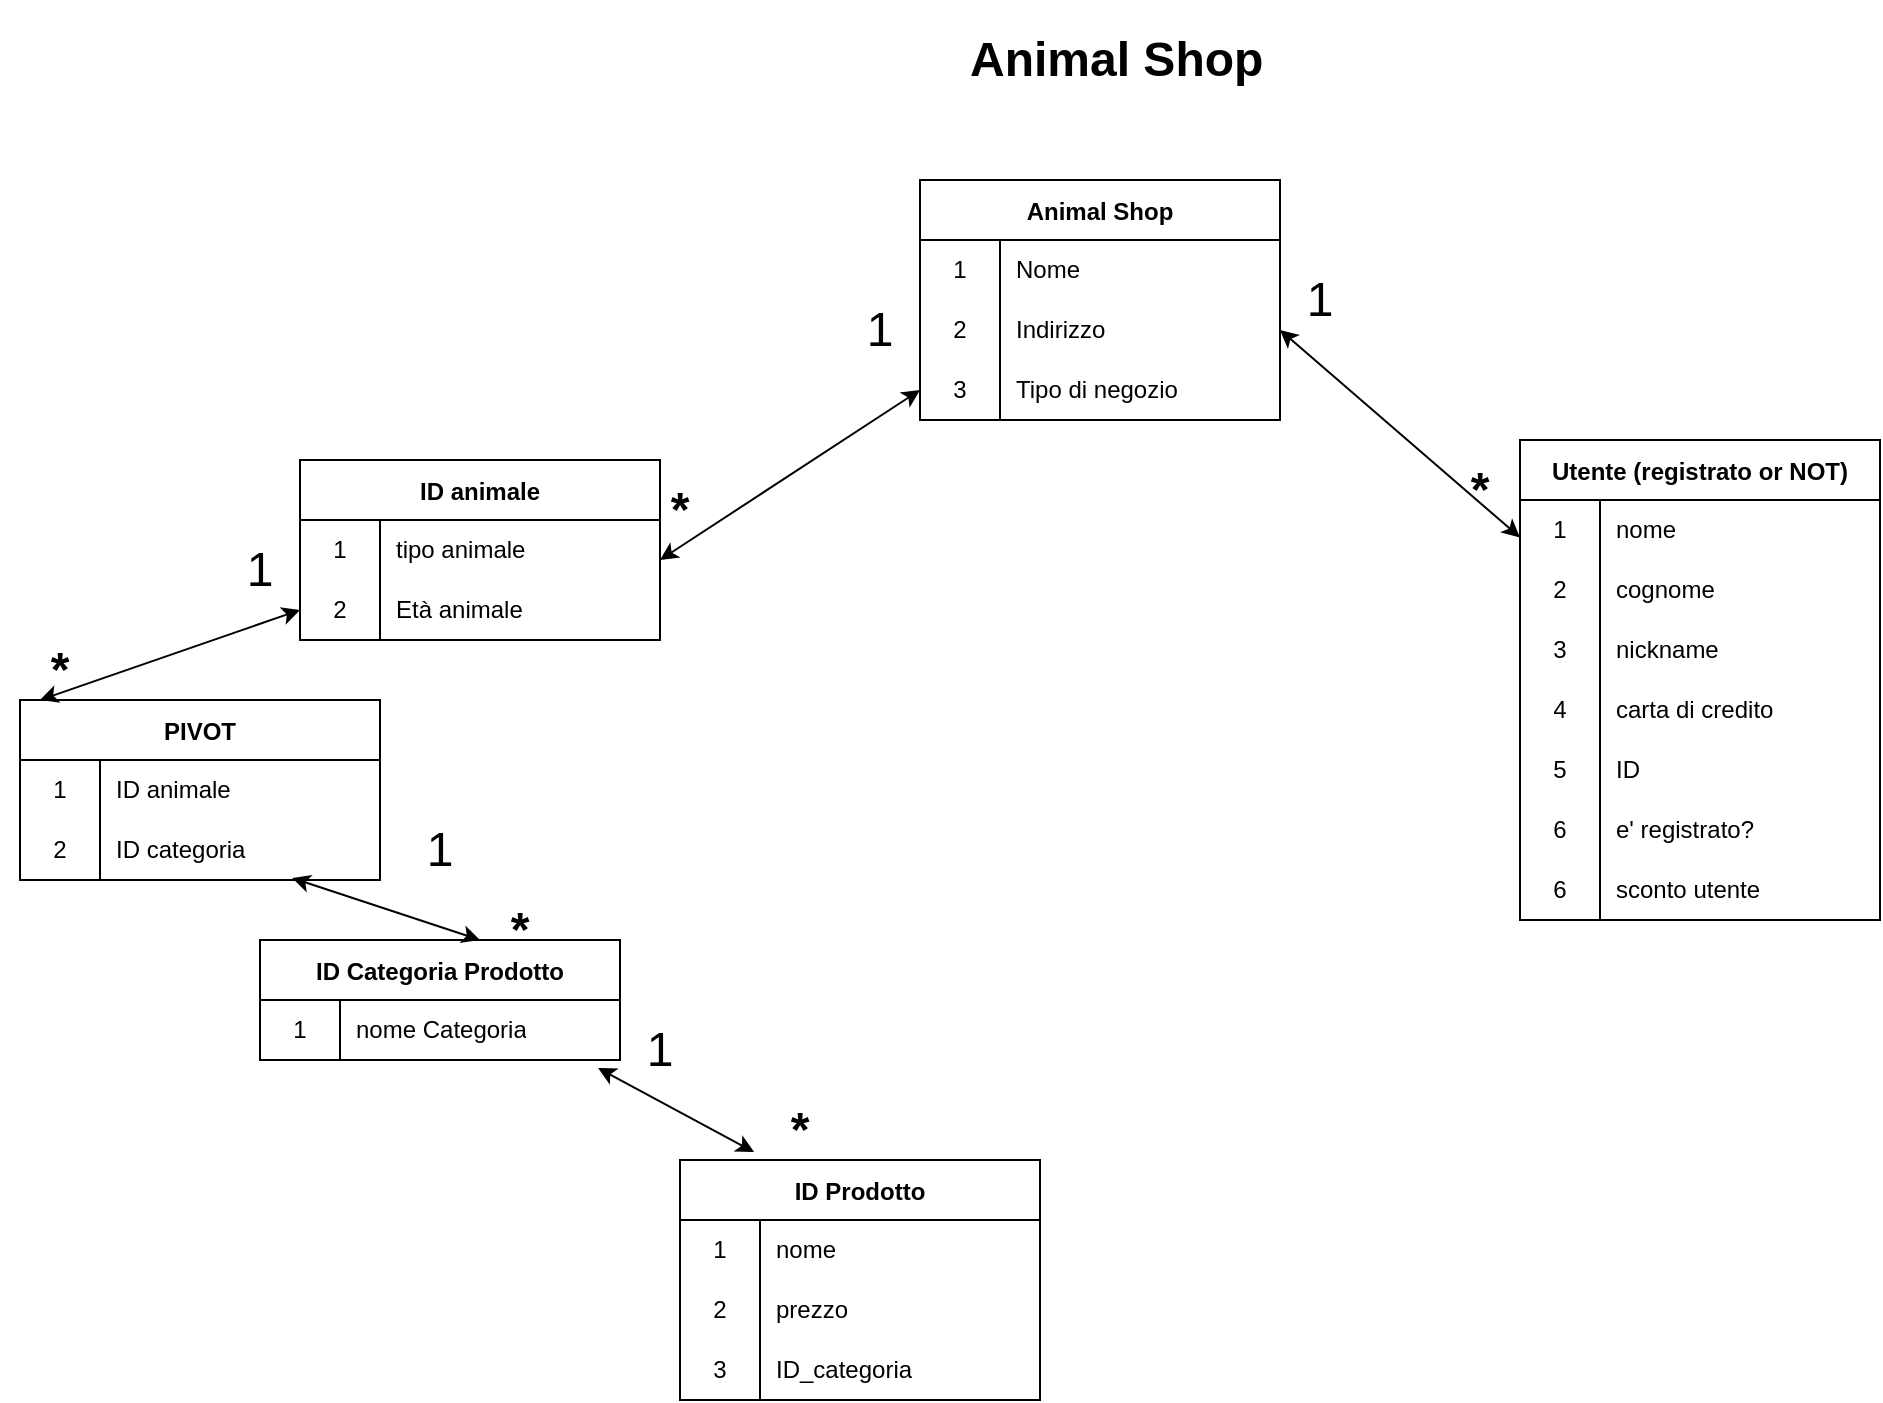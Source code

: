<mxfile version="18.0.2" type="device"><diagram id="VwlVxi9vsbD_r4w4OB-D" name="Page-1"><mxGraphModel dx="1422" dy="697" grid="1" gridSize="10" guides="1" tooltips="1" connect="1" arrows="1" fold="1" page="1" pageScale="1" pageWidth="2339" pageHeight="3300" math="0" shadow="0"><root><mxCell id="0"/><mxCell id="1" parent="0"/><mxCell id="WOV4hWatolYglv2_j3O4-1" value="Animal Shop" style="shape=table;startSize=30;container=1;collapsible=0;childLayout=tableLayout;fixedRows=1;rowLines=0;fontStyle=1;" vertex="1" parent="1"><mxGeometry x="520" y="120" width="180" height="120" as="geometry"/></mxCell><mxCell id="WOV4hWatolYglv2_j3O4-2" value="" style="shape=tableRow;horizontal=0;startSize=0;swimlaneHead=0;swimlaneBody=0;top=0;left=0;bottom=0;right=0;collapsible=0;dropTarget=0;fillColor=none;points=[[0,0.5],[1,0.5]];portConstraint=eastwest;" vertex="1" parent="WOV4hWatolYglv2_j3O4-1"><mxGeometry y="30" width="180" height="30" as="geometry"/></mxCell><mxCell id="WOV4hWatolYglv2_j3O4-3" value="1" style="shape=partialRectangle;html=1;whiteSpace=wrap;connectable=0;fillColor=none;top=0;left=0;bottom=0;right=0;overflow=hidden;pointerEvents=1;" vertex="1" parent="WOV4hWatolYglv2_j3O4-2"><mxGeometry width="40" height="30" as="geometry"><mxRectangle width="40" height="30" as="alternateBounds"/></mxGeometry></mxCell><mxCell id="WOV4hWatolYglv2_j3O4-4" value="Nome" style="shape=partialRectangle;html=1;whiteSpace=wrap;connectable=0;fillColor=none;top=0;left=0;bottom=0;right=0;align=left;spacingLeft=6;overflow=hidden;" vertex="1" parent="WOV4hWatolYglv2_j3O4-2"><mxGeometry x="40" width="140" height="30" as="geometry"><mxRectangle width="140" height="30" as="alternateBounds"/></mxGeometry></mxCell><mxCell id="WOV4hWatolYglv2_j3O4-5" value="" style="shape=tableRow;horizontal=0;startSize=0;swimlaneHead=0;swimlaneBody=0;top=0;left=0;bottom=0;right=0;collapsible=0;dropTarget=0;fillColor=none;points=[[0,0.5],[1,0.5]];portConstraint=eastwest;" vertex="1" parent="WOV4hWatolYglv2_j3O4-1"><mxGeometry y="60" width="180" height="30" as="geometry"/></mxCell><mxCell id="WOV4hWatolYglv2_j3O4-6" value="2" style="shape=partialRectangle;html=1;whiteSpace=wrap;connectable=0;fillColor=none;top=0;left=0;bottom=0;right=0;overflow=hidden;" vertex="1" parent="WOV4hWatolYglv2_j3O4-5"><mxGeometry width="40" height="30" as="geometry"><mxRectangle width="40" height="30" as="alternateBounds"/></mxGeometry></mxCell><mxCell id="WOV4hWatolYglv2_j3O4-7" value="Indirizzo" style="shape=partialRectangle;html=1;whiteSpace=wrap;connectable=0;fillColor=none;top=0;left=0;bottom=0;right=0;align=left;spacingLeft=6;overflow=hidden;" vertex="1" parent="WOV4hWatolYglv2_j3O4-5"><mxGeometry x="40" width="140" height="30" as="geometry"><mxRectangle width="140" height="30" as="alternateBounds"/></mxGeometry></mxCell><mxCell id="WOV4hWatolYglv2_j3O4-8" value="" style="shape=tableRow;horizontal=0;startSize=0;swimlaneHead=0;swimlaneBody=0;top=0;left=0;bottom=0;right=0;collapsible=0;dropTarget=0;fillColor=none;points=[[0,0.5],[1,0.5]];portConstraint=eastwest;" vertex="1" parent="WOV4hWatolYglv2_j3O4-1"><mxGeometry y="90" width="180" height="30" as="geometry"/></mxCell><mxCell id="WOV4hWatolYglv2_j3O4-9" value="3" style="shape=partialRectangle;html=1;whiteSpace=wrap;connectable=0;fillColor=none;top=0;left=0;bottom=0;right=0;overflow=hidden;" vertex="1" parent="WOV4hWatolYglv2_j3O4-8"><mxGeometry width="40" height="30" as="geometry"><mxRectangle width="40" height="30" as="alternateBounds"/></mxGeometry></mxCell><mxCell id="WOV4hWatolYglv2_j3O4-10" value="Tipo di negozio" style="shape=partialRectangle;html=1;whiteSpace=wrap;connectable=0;fillColor=none;top=0;left=0;bottom=0;right=0;align=left;spacingLeft=6;overflow=hidden;" vertex="1" parent="WOV4hWatolYglv2_j3O4-8"><mxGeometry x="40" width="140" height="30" as="geometry"><mxRectangle width="140" height="30" as="alternateBounds"/></mxGeometry></mxCell><mxCell id="WOV4hWatolYglv2_j3O4-11" value="&lt;h1&gt;Animal Shop&lt;/h1&gt;&lt;p&gt;&lt;br&gt;&lt;/p&gt;" style="text;html=1;strokeColor=none;fillColor=none;spacing=5;spacingTop=-20;whiteSpace=wrap;overflow=hidden;rounded=0;" vertex="1" parent="1"><mxGeometry x="540" y="40" width="190" height="40" as="geometry"/></mxCell><mxCell id="WOV4hWatolYglv2_j3O4-12" value="ID Categoria Prodotto" style="shape=table;startSize=30;container=1;collapsible=0;childLayout=tableLayout;fixedRows=1;rowLines=0;fontStyle=1;" vertex="1" parent="1"><mxGeometry x="190" y="500" width="180" height="60" as="geometry"/></mxCell><mxCell id="WOV4hWatolYglv2_j3O4-13" value="" style="shape=tableRow;horizontal=0;startSize=0;swimlaneHead=0;swimlaneBody=0;top=0;left=0;bottom=0;right=0;collapsible=0;dropTarget=0;fillColor=none;points=[[0,0.5],[1,0.5]];portConstraint=eastwest;" vertex="1" parent="WOV4hWatolYglv2_j3O4-12"><mxGeometry y="30" width="180" height="30" as="geometry"/></mxCell><mxCell id="WOV4hWatolYglv2_j3O4-14" value="1" style="shape=partialRectangle;html=1;whiteSpace=wrap;connectable=0;fillColor=none;top=0;left=0;bottom=0;right=0;overflow=hidden;pointerEvents=1;" vertex="1" parent="WOV4hWatolYglv2_j3O4-13"><mxGeometry width="40" height="30" as="geometry"><mxRectangle width="40" height="30" as="alternateBounds"/></mxGeometry></mxCell><mxCell id="WOV4hWatolYglv2_j3O4-15" value="nome Categoria" style="shape=partialRectangle;html=1;whiteSpace=wrap;connectable=0;fillColor=none;top=0;left=0;bottom=0;right=0;align=left;spacingLeft=6;overflow=hidden;" vertex="1" parent="WOV4hWatolYglv2_j3O4-13"><mxGeometry x="40" width="140" height="30" as="geometry"><mxRectangle width="140" height="30" as="alternateBounds"/></mxGeometry></mxCell><mxCell id="WOV4hWatolYglv2_j3O4-25" value="" style="endArrow=classic;startArrow=classic;html=1;rounded=0;entryX=0;entryY=0.5;entryDx=0;entryDy=0;" edge="1" parent="1" target="WOV4hWatolYglv2_j3O4-8"><mxGeometry width="50" height="50" relative="1" as="geometry"><mxPoint x="390" y="310" as="sourcePoint"/><mxPoint x="520" y="170" as="targetPoint"/></mxGeometry></mxCell><mxCell id="WOV4hWatolYglv2_j3O4-29" value="Utente (registrato or NOT)" style="shape=table;startSize=30;container=1;collapsible=0;childLayout=tableLayout;fixedRows=1;rowLines=0;fontStyle=1;" vertex="1" parent="1"><mxGeometry x="820" y="250" width="180" height="240" as="geometry"/></mxCell><mxCell id="WOV4hWatolYglv2_j3O4-30" value="" style="shape=tableRow;horizontal=0;startSize=0;swimlaneHead=0;swimlaneBody=0;top=0;left=0;bottom=0;right=0;collapsible=0;dropTarget=0;fillColor=none;points=[[0,0.5],[1,0.5]];portConstraint=eastwest;" vertex="1" parent="WOV4hWatolYglv2_j3O4-29"><mxGeometry y="30" width="180" height="30" as="geometry"/></mxCell><mxCell id="WOV4hWatolYglv2_j3O4-31" value="1" style="shape=partialRectangle;html=1;whiteSpace=wrap;connectable=0;fillColor=none;top=0;left=0;bottom=0;right=0;overflow=hidden;pointerEvents=1;" vertex="1" parent="WOV4hWatolYglv2_j3O4-30"><mxGeometry width="40" height="30" as="geometry"><mxRectangle width="40" height="30" as="alternateBounds"/></mxGeometry></mxCell><mxCell id="WOV4hWatolYglv2_j3O4-32" value="nome" style="shape=partialRectangle;html=1;whiteSpace=wrap;connectable=0;fillColor=none;top=0;left=0;bottom=0;right=0;align=left;spacingLeft=6;overflow=hidden;" vertex="1" parent="WOV4hWatolYglv2_j3O4-30"><mxGeometry x="40" width="140" height="30" as="geometry"><mxRectangle width="140" height="30" as="alternateBounds"/></mxGeometry></mxCell><mxCell id="WOV4hWatolYglv2_j3O4-33" value="" style="shape=tableRow;horizontal=0;startSize=0;swimlaneHead=0;swimlaneBody=0;top=0;left=0;bottom=0;right=0;collapsible=0;dropTarget=0;fillColor=none;points=[[0,0.5],[1,0.5]];portConstraint=eastwest;" vertex="1" parent="WOV4hWatolYglv2_j3O4-29"><mxGeometry y="60" width="180" height="30" as="geometry"/></mxCell><mxCell id="WOV4hWatolYglv2_j3O4-34" value="2" style="shape=partialRectangle;html=1;whiteSpace=wrap;connectable=0;fillColor=none;top=0;left=0;bottom=0;right=0;overflow=hidden;" vertex="1" parent="WOV4hWatolYglv2_j3O4-33"><mxGeometry width="40" height="30" as="geometry"><mxRectangle width="40" height="30" as="alternateBounds"/></mxGeometry></mxCell><mxCell id="WOV4hWatolYglv2_j3O4-35" value="cognome" style="shape=partialRectangle;html=1;whiteSpace=wrap;connectable=0;fillColor=none;top=0;left=0;bottom=0;right=0;align=left;spacingLeft=6;overflow=hidden;" vertex="1" parent="WOV4hWatolYglv2_j3O4-33"><mxGeometry x="40" width="140" height="30" as="geometry"><mxRectangle width="140" height="30" as="alternateBounds"/></mxGeometry></mxCell><mxCell id="WOV4hWatolYglv2_j3O4-36" value="" style="shape=tableRow;horizontal=0;startSize=0;swimlaneHead=0;swimlaneBody=0;top=0;left=0;bottom=0;right=0;collapsible=0;dropTarget=0;fillColor=none;points=[[0,0.5],[1,0.5]];portConstraint=eastwest;" vertex="1" parent="WOV4hWatolYglv2_j3O4-29"><mxGeometry y="90" width="180" height="30" as="geometry"/></mxCell><mxCell id="WOV4hWatolYglv2_j3O4-37" value="3" style="shape=partialRectangle;html=1;whiteSpace=wrap;connectable=0;fillColor=none;top=0;left=0;bottom=0;right=0;overflow=hidden;" vertex="1" parent="WOV4hWatolYglv2_j3O4-36"><mxGeometry width="40" height="30" as="geometry"><mxRectangle width="40" height="30" as="alternateBounds"/></mxGeometry></mxCell><mxCell id="WOV4hWatolYglv2_j3O4-38" value="nickname" style="shape=partialRectangle;html=1;whiteSpace=wrap;connectable=0;fillColor=none;top=0;left=0;bottom=0;right=0;align=left;spacingLeft=6;overflow=hidden;" vertex="1" parent="WOV4hWatolYglv2_j3O4-36"><mxGeometry x="40" width="140" height="30" as="geometry"><mxRectangle width="140" height="30" as="alternateBounds"/></mxGeometry></mxCell><mxCell id="WOV4hWatolYglv2_j3O4-40" value="" style="shape=tableRow;horizontal=0;startSize=0;swimlaneHead=0;swimlaneBody=0;top=0;left=0;bottom=0;right=0;collapsible=0;dropTarget=0;fillColor=none;points=[[0,0.5],[1,0.5]];portConstraint=eastwest;" vertex="1" parent="WOV4hWatolYglv2_j3O4-29"><mxGeometry y="120" width="180" height="30" as="geometry"/></mxCell><mxCell id="WOV4hWatolYglv2_j3O4-41" value="4" style="shape=partialRectangle;html=1;whiteSpace=wrap;connectable=0;fillColor=none;top=0;left=0;bottom=0;right=0;overflow=hidden;" vertex="1" parent="WOV4hWatolYglv2_j3O4-40"><mxGeometry width="40" height="30" as="geometry"><mxRectangle width="40" height="30" as="alternateBounds"/></mxGeometry></mxCell><mxCell id="WOV4hWatolYglv2_j3O4-42" value="carta di credito" style="shape=partialRectangle;html=1;whiteSpace=wrap;connectable=0;fillColor=none;top=0;left=0;bottom=0;right=0;align=left;spacingLeft=6;overflow=hidden;" vertex="1" parent="WOV4hWatolYglv2_j3O4-40"><mxGeometry x="40" width="140" height="30" as="geometry"><mxRectangle width="140" height="30" as="alternateBounds"/></mxGeometry></mxCell><mxCell id="WOV4hWatolYglv2_j3O4-43" value="" style="shape=tableRow;horizontal=0;startSize=0;swimlaneHead=0;swimlaneBody=0;top=0;left=0;bottom=0;right=0;collapsible=0;dropTarget=0;fillColor=none;points=[[0,0.5],[1,0.5]];portConstraint=eastwest;" vertex="1" parent="WOV4hWatolYglv2_j3O4-29"><mxGeometry y="150" width="180" height="30" as="geometry"/></mxCell><mxCell id="WOV4hWatolYglv2_j3O4-44" value="5" style="shape=partialRectangle;html=1;whiteSpace=wrap;connectable=0;fillColor=none;top=0;left=0;bottom=0;right=0;overflow=hidden;" vertex="1" parent="WOV4hWatolYglv2_j3O4-43"><mxGeometry width="40" height="30" as="geometry"><mxRectangle width="40" height="30" as="alternateBounds"/></mxGeometry></mxCell><mxCell id="WOV4hWatolYglv2_j3O4-45" value="ID" style="shape=partialRectangle;html=1;whiteSpace=wrap;connectable=0;fillColor=none;top=0;left=0;bottom=0;right=0;align=left;spacingLeft=6;overflow=hidden;" vertex="1" parent="WOV4hWatolYglv2_j3O4-43"><mxGeometry x="40" width="140" height="30" as="geometry"><mxRectangle width="140" height="30" as="alternateBounds"/></mxGeometry></mxCell><mxCell id="WOV4hWatolYglv2_j3O4-56" value="" style="shape=tableRow;horizontal=0;startSize=0;swimlaneHead=0;swimlaneBody=0;top=0;left=0;bottom=0;right=0;collapsible=0;dropTarget=0;fillColor=none;points=[[0,0.5],[1,0.5]];portConstraint=eastwest;" vertex="1" parent="WOV4hWatolYglv2_j3O4-29"><mxGeometry y="180" width="180" height="30" as="geometry"/></mxCell><mxCell id="WOV4hWatolYglv2_j3O4-57" value="6" style="shape=partialRectangle;html=1;whiteSpace=wrap;connectable=0;fillColor=none;top=0;left=0;bottom=0;right=0;overflow=hidden;" vertex="1" parent="WOV4hWatolYglv2_j3O4-56"><mxGeometry width="40" height="30" as="geometry"><mxRectangle width="40" height="30" as="alternateBounds"/></mxGeometry></mxCell><mxCell id="WOV4hWatolYglv2_j3O4-58" value="e' registrato?" style="shape=partialRectangle;html=1;whiteSpace=wrap;connectable=0;fillColor=none;top=0;left=0;bottom=0;right=0;align=left;spacingLeft=6;overflow=hidden;" vertex="1" parent="WOV4hWatolYglv2_j3O4-56"><mxGeometry x="40" width="140" height="30" as="geometry"><mxRectangle width="140" height="30" as="alternateBounds"/></mxGeometry></mxCell><mxCell id="WOV4hWatolYglv2_j3O4-59" value="" style="shape=tableRow;horizontal=0;startSize=0;swimlaneHead=0;swimlaneBody=0;top=0;left=0;bottom=0;right=0;collapsible=0;dropTarget=0;fillColor=none;points=[[0,0.5],[1,0.5]];portConstraint=eastwest;" vertex="1" parent="WOV4hWatolYglv2_j3O4-29"><mxGeometry y="210" width="180" height="30" as="geometry"/></mxCell><mxCell id="WOV4hWatolYglv2_j3O4-60" value="6" style="shape=partialRectangle;html=1;whiteSpace=wrap;connectable=0;fillColor=none;top=0;left=0;bottom=0;right=0;overflow=hidden;" vertex="1" parent="WOV4hWatolYglv2_j3O4-59"><mxGeometry width="40" height="30" as="geometry"><mxRectangle width="40" height="30" as="alternateBounds"/></mxGeometry></mxCell><mxCell id="WOV4hWatolYglv2_j3O4-61" value="sconto utente" style="shape=partialRectangle;html=1;whiteSpace=wrap;connectable=0;fillColor=none;top=0;left=0;bottom=0;right=0;align=left;spacingLeft=6;overflow=hidden;" vertex="1" parent="WOV4hWatolYglv2_j3O4-59"><mxGeometry x="40" width="140" height="30" as="geometry"><mxRectangle width="140" height="30" as="alternateBounds"/></mxGeometry></mxCell><mxCell id="WOV4hWatolYglv2_j3O4-39" value="" style="endArrow=classic;startArrow=classic;html=1;rounded=0;exitX=1.017;exitY=0.089;exitDx=0;exitDy=0;exitPerimeter=0;entryX=1;entryY=0.5;entryDx=0;entryDy=0;" edge="1" parent="1" target="WOV4hWatolYglv2_j3O4-5"><mxGeometry width="50" height="50" relative="1" as="geometry"><mxPoint x="820" y="298.69" as="sourcePoint"/><mxPoint x="936.94" y="180" as="targetPoint"/></mxGeometry></mxCell><mxCell id="WOV4hWatolYglv2_j3O4-46" value="ID Prodotto" style="shape=table;startSize=30;container=1;collapsible=0;childLayout=tableLayout;fixedRows=1;rowLines=0;fontStyle=1;" vertex="1" parent="1"><mxGeometry x="400" y="610" width="180" height="120" as="geometry"/></mxCell><mxCell id="WOV4hWatolYglv2_j3O4-47" value="" style="shape=tableRow;horizontal=0;startSize=0;swimlaneHead=0;swimlaneBody=0;top=0;left=0;bottom=0;right=0;collapsible=0;dropTarget=0;fillColor=none;points=[[0,0.5],[1,0.5]];portConstraint=eastwest;" vertex="1" parent="WOV4hWatolYglv2_j3O4-46"><mxGeometry y="30" width="180" height="30" as="geometry"/></mxCell><mxCell id="WOV4hWatolYglv2_j3O4-48" value="1" style="shape=partialRectangle;html=1;whiteSpace=wrap;connectable=0;fillColor=none;top=0;left=0;bottom=0;right=0;overflow=hidden;pointerEvents=1;" vertex="1" parent="WOV4hWatolYglv2_j3O4-47"><mxGeometry width="40" height="30" as="geometry"><mxRectangle width="40" height="30" as="alternateBounds"/></mxGeometry></mxCell><mxCell id="WOV4hWatolYglv2_j3O4-49" value="nome" style="shape=partialRectangle;html=1;whiteSpace=wrap;connectable=0;fillColor=none;top=0;left=0;bottom=0;right=0;align=left;spacingLeft=6;overflow=hidden;" vertex="1" parent="WOV4hWatolYglv2_j3O4-47"><mxGeometry x="40" width="140" height="30" as="geometry"><mxRectangle width="140" height="30" as="alternateBounds"/></mxGeometry></mxCell><mxCell id="WOV4hWatolYglv2_j3O4-50" value="" style="shape=tableRow;horizontal=0;startSize=0;swimlaneHead=0;swimlaneBody=0;top=0;left=0;bottom=0;right=0;collapsible=0;dropTarget=0;fillColor=none;points=[[0,0.5],[1,0.5]];portConstraint=eastwest;" vertex="1" parent="WOV4hWatolYglv2_j3O4-46"><mxGeometry y="60" width="180" height="30" as="geometry"/></mxCell><mxCell id="WOV4hWatolYglv2_j3O4-51" value="2" style="shape=partialRectangle;html=1;whiteSpace=wrap;connectable=0;fillColor=none;top=0;left=0;bottom=0;right=0;overflow=hidden;" vertex="1" parent="WOV4hWatolYglv2_j3O4-50"><mxGeometry width="40" height="30" as="geometry"><mxRectangle width="40" height="30" as="alternateBounds"/></mxGeometry></mxCell><mxCell id="WOV4hWatolYglv2_j3O4-52" value="prezzo" style="shape=partialRectangle;html=1;whiteSpace=wrap;connectable=0;fillColor=none;top=0;left=0;bottom=0;right=0;align=left;spacingLeft=6;overflow=hidden;" vertex="1" parent="WOV4hWatolYglv2_j3O4-50"><mxGeometry x="40" width="140" height="30" as="geometry"><mxRectangle width="140" height="30" as="alternateBounds"/></mxGeometry></mxCell><mxCell id="WOV4hWatolYglv2_j3O4-53" value="" style="shape=tableRow;horizontal=0;startSize=0;swimlaneHead=0;swimlaneBody=0;top=0;left=0;bottom=0;right=0;collapsible=0;dropTarget=0;fillColor=none;points=[[0,0.5],[1,0.5]];portConstraint=eastwest;" vertex="1" parent="WOV4hWatolYglv2_j3O4-46"><mxGeometry y="90" width="180" height="30" as="geometry"/></mxCell><mxCell id="WOV4hWatolYglv2_j3O4-54" value="3" style="shape=partialRectangle;html=1;whiteSpace=wrap;connectable=0;fillColor=none;top=0;left=0;bottom=0;right=0;overflow=hidden;" vertex="1" parent="WOV4hWatolYglv2_j3O4-53"><mxGeometry width="40" height="30" as="geometry"><mxRectangle width="40" height="30" as="alternateBounds"/></mxGeometry></mxCell><mxCell id="WOV4hWatolYglv2_j3O4-55" value="ID_categoria" style="shape=partialRectangle;html=1;whiteSpace=wrap;connectable=0;fillColor=none;top=0;left=0;bottom=0;right=0;align=left;spacingLeft=6;overflow=hidden;" vertex="1" parent="WOV4hWatolYglv2_j3O4-53"><mxGeometry x="40" width="140" height="30" as="geometry"><mxRectangle width="140" height="30" as="alternateBounds"/></mxGeometry></mxCell><mxCell id="WOV4hWatolYglv2_j3O4-62" value="&lt;font style=&quot;font-size: 24px;&quot;&gt;1&lt;/font&gt;" style="text;html=1;strokeColor=none;fillColor=none;align=center;verticalAlign=middle;whiteSpace=wrap;rounded=0;" vertex="1" parent="1"><mxGeometry x="470" y="180" width="60" height="30" as="geometry"/></mxCell><mxCell id="WOV4hWatolYglv2_j3O4-63" value="&lt;b&gt;&lt;font style=&quot;font-size: 24px;&quot;&gt;*&lt;/font&gt;&lt;/b&gt;" style="text;html=1;strokeColor=none;fillColor=none;align=center;verticalAlign=middle;whiteSpace=wrap;rounded=0;" vertex="1" parent="1"><mxGeometry x="370" y="270" width="60" height="30" as="geometry"/></mxCell><mxCell id="WOV4hWatolYglv2_j3O4-64" value="&lt;b&gt;&lt;font style=&quot;font-size: 24px;&quot;&gt;*&lt;/font&gt;&lt;/b&gt;" style="text;html=1;strokeColor=none;fillColor=none;align=center;verticalAlign=middle;whiteSpace=wrap;rounded=0;" vertex="1" parent="1"><mxGeometry x="770" y="260" width="60" height="30" as="geometry"/></mxCell><mxCell id="WOV4hWatolYglv2_j3O4-65" value="&lt;b&gt;&lt;font style=&quot;font-size: 24px;&quot;&gt;*&lt;/font&gt;&lt;/b&gt;" style="text;html=1;strokeColor=none;fillColor=none;align=center;verticalAlign=middle;whiteSpace=wrap;rounded=0;" vertex="1" parent="1"><mxGeometry x="430" y="580" width="60" height="30" as="geometry"/></mxCell><mxCell id="WOV4hWatolYglv2_j3O4-66" value="&lt;font style=&quot;font-size: 24px;&quot;&gt;1&lt;/font&gt;" style="text;html=1;strokeColor=none;fillColor=none;align=center;verticalAlign=middle;whiteSpace=wrap;rounded=0;" vertex="1" parent="1"><mxGeometry x="690" y="165" width="60" height="30" as="geometry"/></mxCell><mxCell id="WOV4hWatolYglv2_j3O4-67" value="&lt;font style=&quot;font-size: 24px;&quot;&gt;1&lt;/font&gt;" style="text;html=1;strokeColor=none;fillColor=none;align=center;verticalAlign=middle;whiteSpace=wrap;rounded=0;" vertex="1" parent="1"><mxGeometry x="360" y="540" width="60" height="30" as="geometry"/></mxCell><mxCell id="WOV4hWatolYglv2_j3O4-68" value="" style="endArrow=classic;startArrow=classic;html=1;rounded=0;exitX=0.206;exitY=-0.033;exitDx=0;exitDy=0;exitPerimeter=0;entryX=0.939;entryY=1.133;entryDx=0;entryDy=0;entryPerimeter=0;" edge="1" parent="1" source="WOV4hWatolYglv2_j3O4-46" target="WOV4hWatolYglv2_j3O4-13"><mxGeometry width="50" height="50" relative="1" as="geometry"><mxPoint x="300.0" y="480" as="sourcePoint"/><mxPoint x="400" y="365" as="targetPoint"/></mxGeometry></mxCell><mxCell id="WOV4hWatolYglv2_j3O4-69" value="ID animale" style="shape=table;startSize=30;container=1;collapsible=0;childLayout=tableLayout;fixedRows=1;rowLines=0;fontStyle=1;" vertex="1" parent="1"><mxGeometry x="210" y="260" width="180" height="90" as="geometry"/></mxCell><mxCell id="WOV4hWatolYglv2_j3O4-70" value="" style="shape=tableRow;horizontal=0;startSize=0;swimlaneHead=0;swimlaneBody=0;top=0;left=0;bottom=0;right=0;collapsible=0;dropTarget=0;fillColor=none;points=[[0,0.5],[1,0.5]];portConstraint=eastwest;" vertex="1" parent="WOV4hWatolYglv2_j3O4-69"><mxGeometry y="30" width="180" height="30" as="geometry"/></mxCell><mxCell id="WOV4hWatolYglv2_j3O4-71" value="1" style="shape=partialRectangle;html=1;whiteSpace=wrap;connectable=0;fillColor=none;top=0;left=0;bottom=0;right=0;overflow=hidden;pointerEvents=1;" vertex="1" parent="WOV4hWatolYglv2_j3O4-70"><mxGeometry width="40" height="30" as="geometry"><mxRectangle width="40" height="30" as="alternateBounds"/></mxGeometry></mxCell><mxCell id="WOV4hWatolYglv2_j3O4-72" value="tipo animale" style="shape=partialRectangle;html=1;whiteSpace=wrap;connectable=0;fillColor=none;top=0;left=0;bottom=0;right=0;align=left;spacingLeft=6;overflow=hidden;" vertex="1" parent="WOV4hWatolYglv2_j3O4-70"><mxGeometry x="40" width="140" height="30" as="geometry"><mxRectangle width="140" height="30" as="alternateBounds"/></mxGeometry></mxCell><mxCell id="WOV4hWatolYglv2_j3O4-73" value="" style="shape=tableRow;horizontal=0;startSize=0;swimlaneHead=0;swimlaneBody=0;top=0;left=0;bottom=0;right=0;collapsible=0;dropTarget=0;fillColor=none;points=[[0,0.5],[1,0.5]];portConstraint=eastwest;" vertex="1" parent="WOV4hWatolYglv2_j3O4-69"><mxGeometry y="60" width="180" height="30" as="geometry"/></mxCell><mxCell id="WOV4hWatolYglv2_j3O4-74" value="2" style="shape=partialRectangle;html=1;whiteSpace=wrap;connectable=0;fillColor=none;top=0;left=0;bottom=0;right=0;overflow=hidden;pointerEvents=1;" vertex="1" parent="WOV4hWatolYglv2_j3O4-73"><mxGeometry width="40" height="30" as="geometry"><mxRectangle width="40" height="30" as="alternateBounds"/></mxGeometry></mxCell><mxCell id="WOV4hWatolYglv2_j3O4-75" value="Età animale" style="shape=partialRectangle;html=1;whiteSpace=wrap;connectable=0;fillColor=none;top=0;left=0;bottom=0;right=0;align=left;spacingLeft=6;overflow=hidden;" vertex="1" parent="WOV4hWatolYglv2_j3O4-73"><mxGeometry x="40" width="140" height="30" as="geometry"><mxRectangle width="140" height="30" as="alternateBounds"/></mxGeometry></mxCell><mxCell id="WOV4hWatolYglv2_j3O4-76" value="PIVOT" style="shape=table;startSize=30;container=1;collapsible=0;childLayout=tableLayout;fixedRows=1;rowLines=0;fontStyle=1;" vertex="1" parent="1"><mxGeometry x="70" y="380" width="180" height="90" as="geometry"/></mxCell><mxCell id="WOV4hWatolYglv2_j3O4-77" value="" style="shape=tableRow;horizontal=0;startSize=0;swimlaneHead=0;swimlaneBody=0;top=0;left=0;bottom=0;right=0;collapsible=0;dropTarget=0;fillColor=none;points=[[0,0.5],[1,0.5]];portConstraint=eastwest;" vertex="1" parent="WOV4hWatolYglv2_j3O4-76"><mxGeometry y="30" width="180" height="30" as="geometry"/></mxCell><mxCell id="WOV4hWatolYglv2_j3O4-78" value="1" style="shape=partialRectangle;html=1;whiteSpace=wrap;connectable=0;fillColor=none;top=0;left=0;bottom=0;right=0;overflow=hidden;pointerEvents=1;" vertex="1" parent="WOV4hWatolYglv2_j3O4-77"><mxGeometry width="40" height="30" as="geometry"><mxRectangle width="40" height="30" as="alternateBounds"/></mxGeometry></mxCell><mxCell id="WOV4hWatolYglv2_j3O4-79" value="ID animale" style="shape=partialRectangle;html=1;whiteSpace=wrap;connectable=0;fillColor=none;top=0;left=0;bottom=0;right=0;align=left;spacingLeft=6;overflow=hidden;" vertex="1" parent="WOV4hWatolYglv2_j3O4-77"><mxGeometry x="40" width="140" height="30" as="geometry"><mxRectangle width="140" height="30" as="alternateBounds"/></mxGeometry></mxCell><mxCell id="WOV4hWatolYglv2_j3O4-80" value="" style="shape=tableRow;horizontal=0;startSize=0;swimlaneHead=0;swimlaneBody=0;top=0;left=0;bottom=0;right=0;collapsible=0;dropTarget=0;fillColor=none;points=[[0,0.5],[1,0.5]];portConstraint=eastwest;" vertex="1" parent="WOV4hWatolYglv2_j3O4-76"><mxGeometry y="60" width="180" height="30" as="geometry"/></mxCell><mxCell id="WOV4hWatolYglv2_j3O4-81" value="2" style="shape=partialRectangle;html=1;whiteSpace=wrap;connectable=0;fillColor=none;top=0;left=0;bottom=0;right=0;overflow=hidden;pointerEvents=1;" vertex="1" parent="WOV4hWatolYglv2_j3O4-80"><mxGeometry width="40" height="30" as="geometry"><mxRectangle width="40" height="30" as="alternateBounds"/></mxGeometry></mxCell><mxCell id="WOV4hWatolYglv2_j3O4-82" value="ID categoria" style="shape=partialRectangle;html=1;whiteSpace=wrap;connectable=0;fillColor=none;top=0;left=0;bottom=0;right=0;align=left;spacingLeft=6;overflow=hidden;" vertex="1" parent="WOV4hWatolYglv2_j3O4-80"><mxGeometry x="40" width="140" height="30" as="geometry"><mxRectangle width="140" height="30" as="alternateBounds"/></mxGeometry></mxCell><mxCell id="WOV4hWatolYglv2_j3O4-83" value="" style="endArrow=classic;startArrow=classic;html=1;rounded=0;entryX=0;entryY=0.5;entryDx=0;entryDy=0;" edge="1" parent="1" target="WOV4hWatolYglv2_j3O4-73"><mxGeometry width="50" height="50" relative="1" as="geometry"><mxPoint x="80" y="380" as="sourcePoint"/><mxPoint x="210" y="295" as="targetPoint"/></mxGeometry></mxCell><mxCell id="WOV4hWatolYglv2_j3O4-84" value="" style="endArrow=classic;startArrow=classic;html=1;rounded=0;entryX=0.756;entryY=0.967;entryDx=0;entryDy=0;entryPerimeter=0;" edge="1" parent="1" target="WOV4hWatolYglv2_j3O4-80"><mxGeometry width="50" height="50" relative="1" as="geometry"><mxPoint x="300" y="500" as="sourcePoint"/><mxPoint x="430" y="415" as="targetPoint"/></mxGeometry></mxCell><mxCell id="WOV4hWatolYglv2_j3O4-85" value="&lt;font style=&quot;font-size: 24px;&quot;&gt;1&lt;/font&gt;" style="text;html=1;strokeColor=none;fillColor=none;align=center;verticalAlign=middle;whiteSpace=wrap;rounded=0;" vertex="1" parent="1"><mxGeometry x="250" y="440" width="60" height="30" as="geometry"/></mxCell><mxCell id="WOV4hWatolYglv2_j3O4-86" value="&lt;b&gt;&lt;font style=&quot;font-size: 24px;&quot;&gt;*&lt;/font&gt;&lt;/b&gt;" style="text;html=1;strokeColor=none;fillColor=none;align=center;verticalAlign=middle;whiteSpace=wrap;rounded=0;" vertex="1" parent="1"><mxGeometry x="290" y="480" width="60" height="30" as="geometry"/></mxCell><mxCell id="WOV4hWatolYglv2_j3O4-87" value="&lt;b&gt;&lt;font style=&quot;font-size: 24px;&quot;&gt;*&lt;/font&gt;&lt;/b&gt;" style="text;html=1;strokeColor=none;fillColor=none;align=center;verticalAlign=middle;whiteSpace=wrap;rounded=0;" vertex="1" parent="1"><mxGeometry x="60" y="350" width="60" height="30" as="geometry"/></mxCell><mxCell id="WOV4hWatolYglv2_j3O4-88" value="&lt;font style=&quot;font-size: 24px;&quot;&gt;1&lt;/font&gt;" style="text;html=1;strokeColor=none;fillColor=none;align=center;verticalAlign=middle;whiteSpace=wrap;rounded=0;" vertex="1" parent="1"><mxGeometry x="160" y="300" width="60" height="30" as="geometry"/></mxCell></root></mxGraphModel></diagram></mxfile>